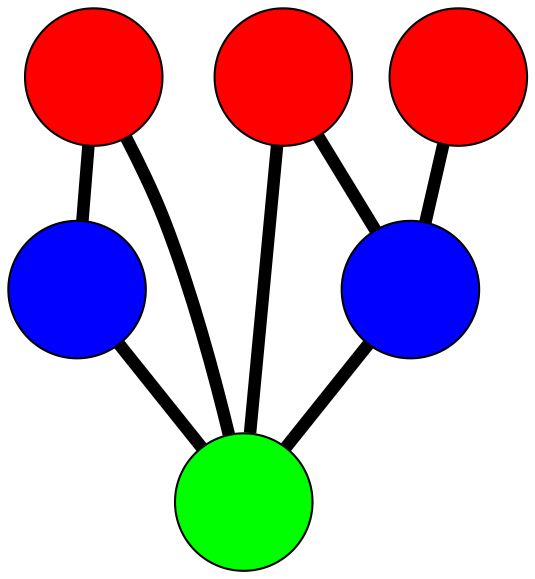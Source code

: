graph G {
	graph [bb="-138.69,-111,173.16,143.48",
		overlap=false,
		sep=0.0,
		splines=true
	];
	node [color=black,
		fixedsize=true,
		fontname="Latin Modern Math",
		fontsize=42,
		height=.92,
		label="\N",
		penwidth=1,
		shape=circle,
		width=.92
	];
	edge [color=black,
		penwidth=6,
		style=bold
	];
	0	 [fillcolor=red,
		height=0.91667,
		label="",
		pos="-105.69,63.266",
		style=filled,
		width=0.91667];
	3	 [fillcolor=blue,
		height=0.91667,
		label="",
		pos="-31.681,110.48",
		style=filled,
		width=0.91667];
	0 -- 3	 [pos="-77.71,81.114 -71.815,84.874 -65.596,88.842 -59.7,92.603"];
	5	 [fillcolor=green,
		height=0.91667,
		label="",
		pos="-23.928,15.951",
		style=filled,
		width=0.91667];
	0 -- 5	 [pos="-77.093,46.717 -69.172,42.134 -60.574,37.157 -52.646,32.57"];
	1	 [fillcolor=red,
		height=0.91667,
		label="",
		pos="-30.662,-77.996",
		style=filled,
		width=0.91667];
	4	 [fillcolor=blue,
		height=0.91667,
		label="",
		pos="51.799,-40.154",
		style=filled,
		width=0.91667];
	1 -- 4	 [pos="-0.42484,-64.12 6.7457,-60.83 14.395,-57.319 21.565,-54.029"];
	1 -- 5	 [pos="-28.288,-44.874 -27.644,-35.893 -26.947,-26.171 -26.303,-17.189"];
	2	 [fillcolor=red,
		height=0.91667,
		label="",
		pos="140.16,-71.542",
		style=filled,
		width=0.91667];
	2 -- 4	 [pos="108.76,-60.387 100.43,-57.427 91.428,-54.231 83.1,-51.273"];
	3 -- 5	 [pos="-28.97,77.416 -28.219,68.259 -27.403,58.317 -26.651,49.152"];
	4 -- 5	 [pos="24.887,-20.216 17.66,-14.861 9.8505,-9.0756 2.6422,-3.735"];
}
